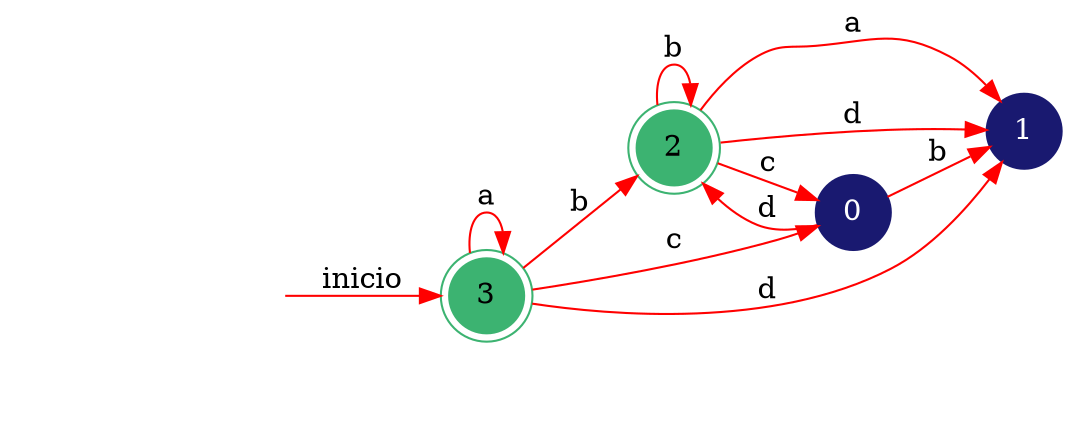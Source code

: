 digraph automata_finito {
	rankdir=LR;
	size="12,5"
	node [shape=doublecircle, style = filled,color = mediumseagreen]; 2 3;
	node [shape=circle];
	node [color=midnightblue,fontcolor=white];
	edge [color=red];
	 secret_node [style=invis];
	secret_node -> 3 [label="inicio"];
	0 -> 1 [label="b"];
	0 -> 2 [label="d"];
	2 -> 1 [label="a"];
	2 -> 2 [label="b"];
	2 -> 0 [label="c"];
	2 -> 1 [label="d"];
	3 -> 3 [label="a"];
	3 -> 2 [label="b"];
	3 -> 0 [label="c"];
	3 -> 1 [label="d"];
}